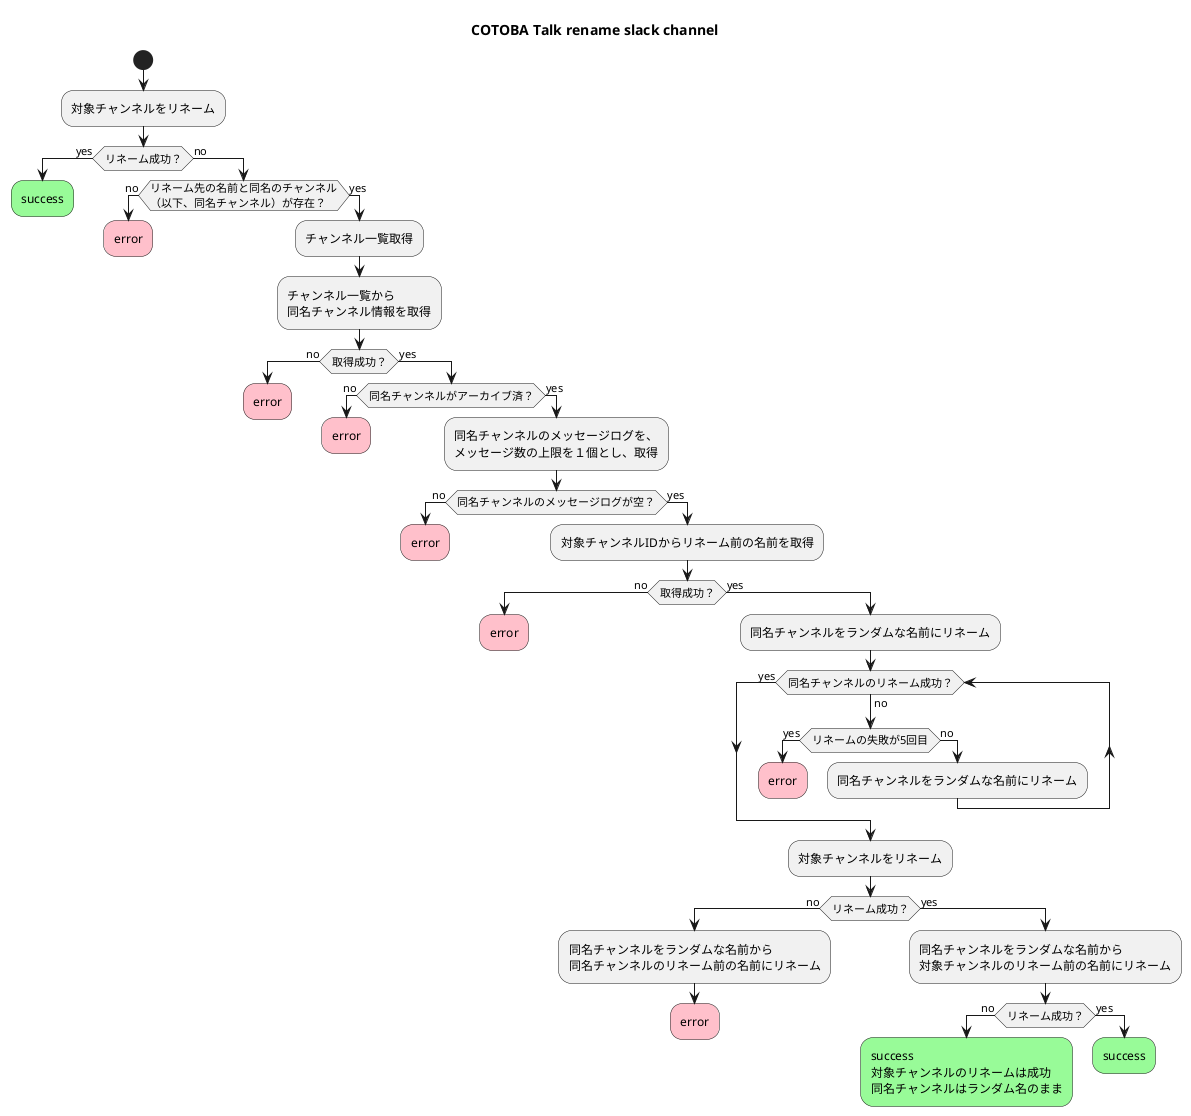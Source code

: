 @startuml

title COTOBA Talk rename slack channel

start
:対象チャンネルをリネーム;
if (リネーム成功？) then (yes)
  #palegreen:success;
  kill
else (no)
  if (リネーム先の名前と同名のチャンネル\n（以下、同名チャンネル）が存在？) then (no)
    #pink:error;
    kill
  else (yes)
    :チャンネル一覧取得;
    :チャンネル一覧から\n同名チャンネル情報を取得;
    if (取得成功？) then (no)
      #pink:error;
      kill
    else (yes)
      if (同名チャンネルがアーカイブ済？) then (no)
        #pink:error;
        kill
      else (yes)
        :同名チャンネルのメッセージログを、\nメッセージ数の上限を１個とし、取得;
        if (同名チャンネルのメッセージログが空？) then (no)
          #pink:error;
          kill
        else (yes)
          :対象チャンネルIDからリネーム前の名前を取得;
          if (取得成功？) then (no)
            #pink:error;
            kill
          else (yes)
            :同名チャンネルをランダムな名前にリネーム;
            while (同名チャンネルのリネーム成功？) is (no)
              if (リネームの失敗が5回目) then (yes)
                #pink:error;
                kill
              else (no)
                :同名チャンネルをランダムな名前にリネーム;
              endif
            endwhile (yes)
            :対象チャンネルをリネーム;
            if (リネーム成功？) then (no)
              :同名チャンネルをランダムな名前から\n同名チャンネルのリネーム前の名前にリネーム;
              #pink:error;
              kill
            else (yes)
              :同名チャンネルをランダムな名前から\n対象チャンネルのリネーム前の名前にリネーム;
              if (リネーム成功？) then (no)
                #palegreen:success\n対象チャンネルのリネームは成功\n同名チャンネルはランダム名のまま;
                kill
              else (yes)
                #palegreen:success;
                kill
              endif
            endif
          endif
        endif
      endif
    endif
  endif
endif

@enduml